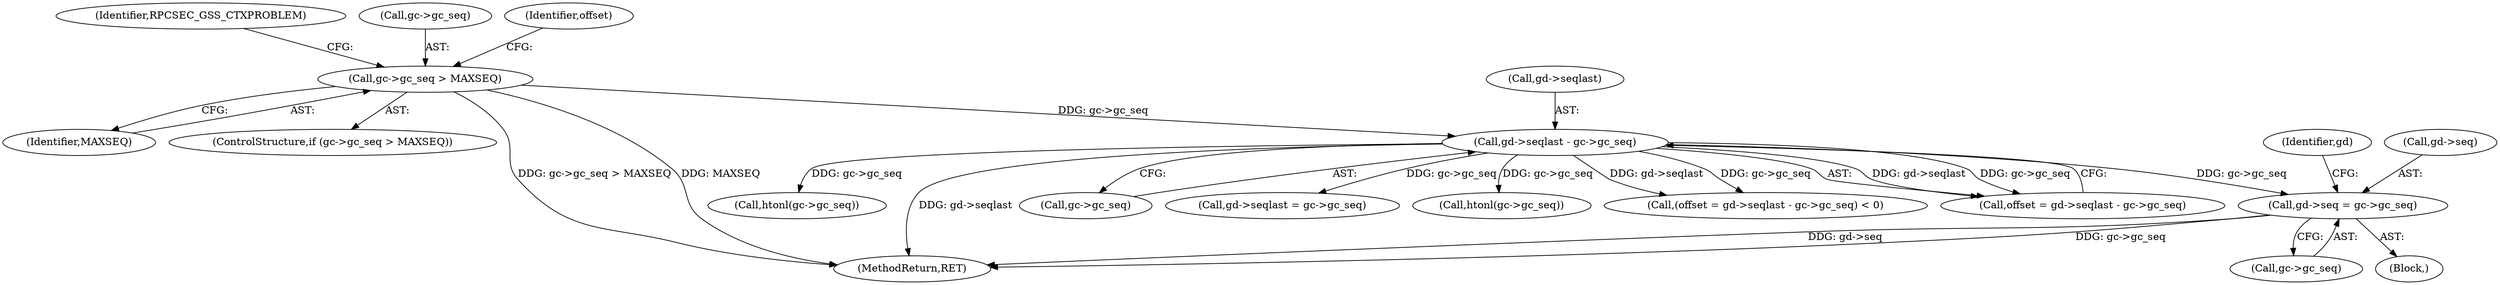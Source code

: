 digraph "0_krb5_5bb8a6b9c9eb8dd22bc9526751610aaa255ead9c@pointer" {
"1000387" [label="(Call,gd->seq = gc->gc_seq)"];
"1000334" [label="(Call,gd->seqlast - gc->gc_seq)"];
"1000323" [label="(Call,gc->gc_seq > MAXSEQ)"];
"1000396" [label="(Identifier,gd)"];
"1000332" [label="(Call,offset = gd->seqlast - gc->gc_seq)"];
"1000334" [label="(Call,gd->seqlast - gc->gc_seq)"];
"1000327" [label="(Identifier,MAXSEQ)"];
"1000329" [label="(Identifier,RPCSEC_GSS_CTXPROBLEM)"];
"1000391" [label="(Call,gc->gc_seq)"];
"1000321" [label="(Block,)"];
"1000557" [label="(Call,htonl(gc->gc_seq))"];
"1000322" [label="(ControlStructure,if (gc->gc_seq > MAXSEQ))"];
"1000388" [label="(Call,gd->seq)"];
"1000616" [label="(MethodReturn,RET)"];
"1000338" [label="(Call,gc->gc_seq)"];
"1000335" [label="(Call,gd->seqlast)"];
"1000323" [label="(Call,gc->gc_seq > MAXSEQ)"];
"1000343" [label="(Call,gd->seqlast = gc->gc_seq)"];
"1000324" [label="(Call,gc->gc_seq)"];
"1000333" [label="(Identifier,offset)"];
"1000387" [label="(Call,gd->seq = gc->gc_seq)"];
"1000529" [label="(Call,htonl(gc->gc_seq))"];
"1000331" [label="(Call,(offset = gd->seqlast - gc->gc_seq) < 0)"];
"1000387" -> "1000321"  [label="AST: "];
"1000387" -> "1000391"  [label="CFG: "];
"1000388" -> "1000387"  [label="AST: "];
"1000391" -> "1000387"  [label="AST: "];
"1000396" -> "1000387"  [label="CFG: "];
"1000387" -> "1000616"  [label="DDG: gd->seq"];
"1000387" -> "1000616"  [label="DDG: gc->gc_seq"];
"1000334" -> "1000387"  [label="DDG: gc->gc_seq"];
"1000334" -> "1000332"  [label="AST: "];
"1000334" -> "1000338"  [label="CFG: "];
"1000335" -> "1000334"  [label="AST: "];
"1000338" -> "1000334"  [label="AST: "];
"1000332" -> "1000334"  [label="CFG: "];
"1000334" -> "1000616"  [label="DDG: gd->seqlast"];
"1000334" -> "1000331"  [label="DDG: gd->seqlast"];
"1000334" -> "1000331"  [label="DDG: gc->gc_seq"];
"1000334" -> "1000332"  [label="DDG: gd->seqlast"];
"1000334" -> "1000332"  [label="DDG: gc->gc_seq"];
"1000323" -> "1000334"  [label="DDG: gc->gc_seq"];
"1000334" -> "1000343"  [label="DDG: gc->gc_seq"];
"1000334" -> "1000529"  [label="DDG: gc->gc_seq"];
"1000334" -> "1000557"  [label="DDG: gc->gc_seq"];
"1000323" -> "1000322"  [label="AST: "];
"1000323" -> "1000327"  [label="CFG: "];
"1000324" -> "1000323"  [label="AST: "];
"1000327" -> "1000323"  [label="AST: "];
"1000329" -> "1000323"  [label="CFG: "];
"1000333" -> "1000323"  [label="CFG: "];
"1000323" -> "1000616"  [label="DDG: gc->gc_seq > MAXSEQ"];
"1000323" -> "1000616"  [label="DDG: MAXSEQ"];
}
